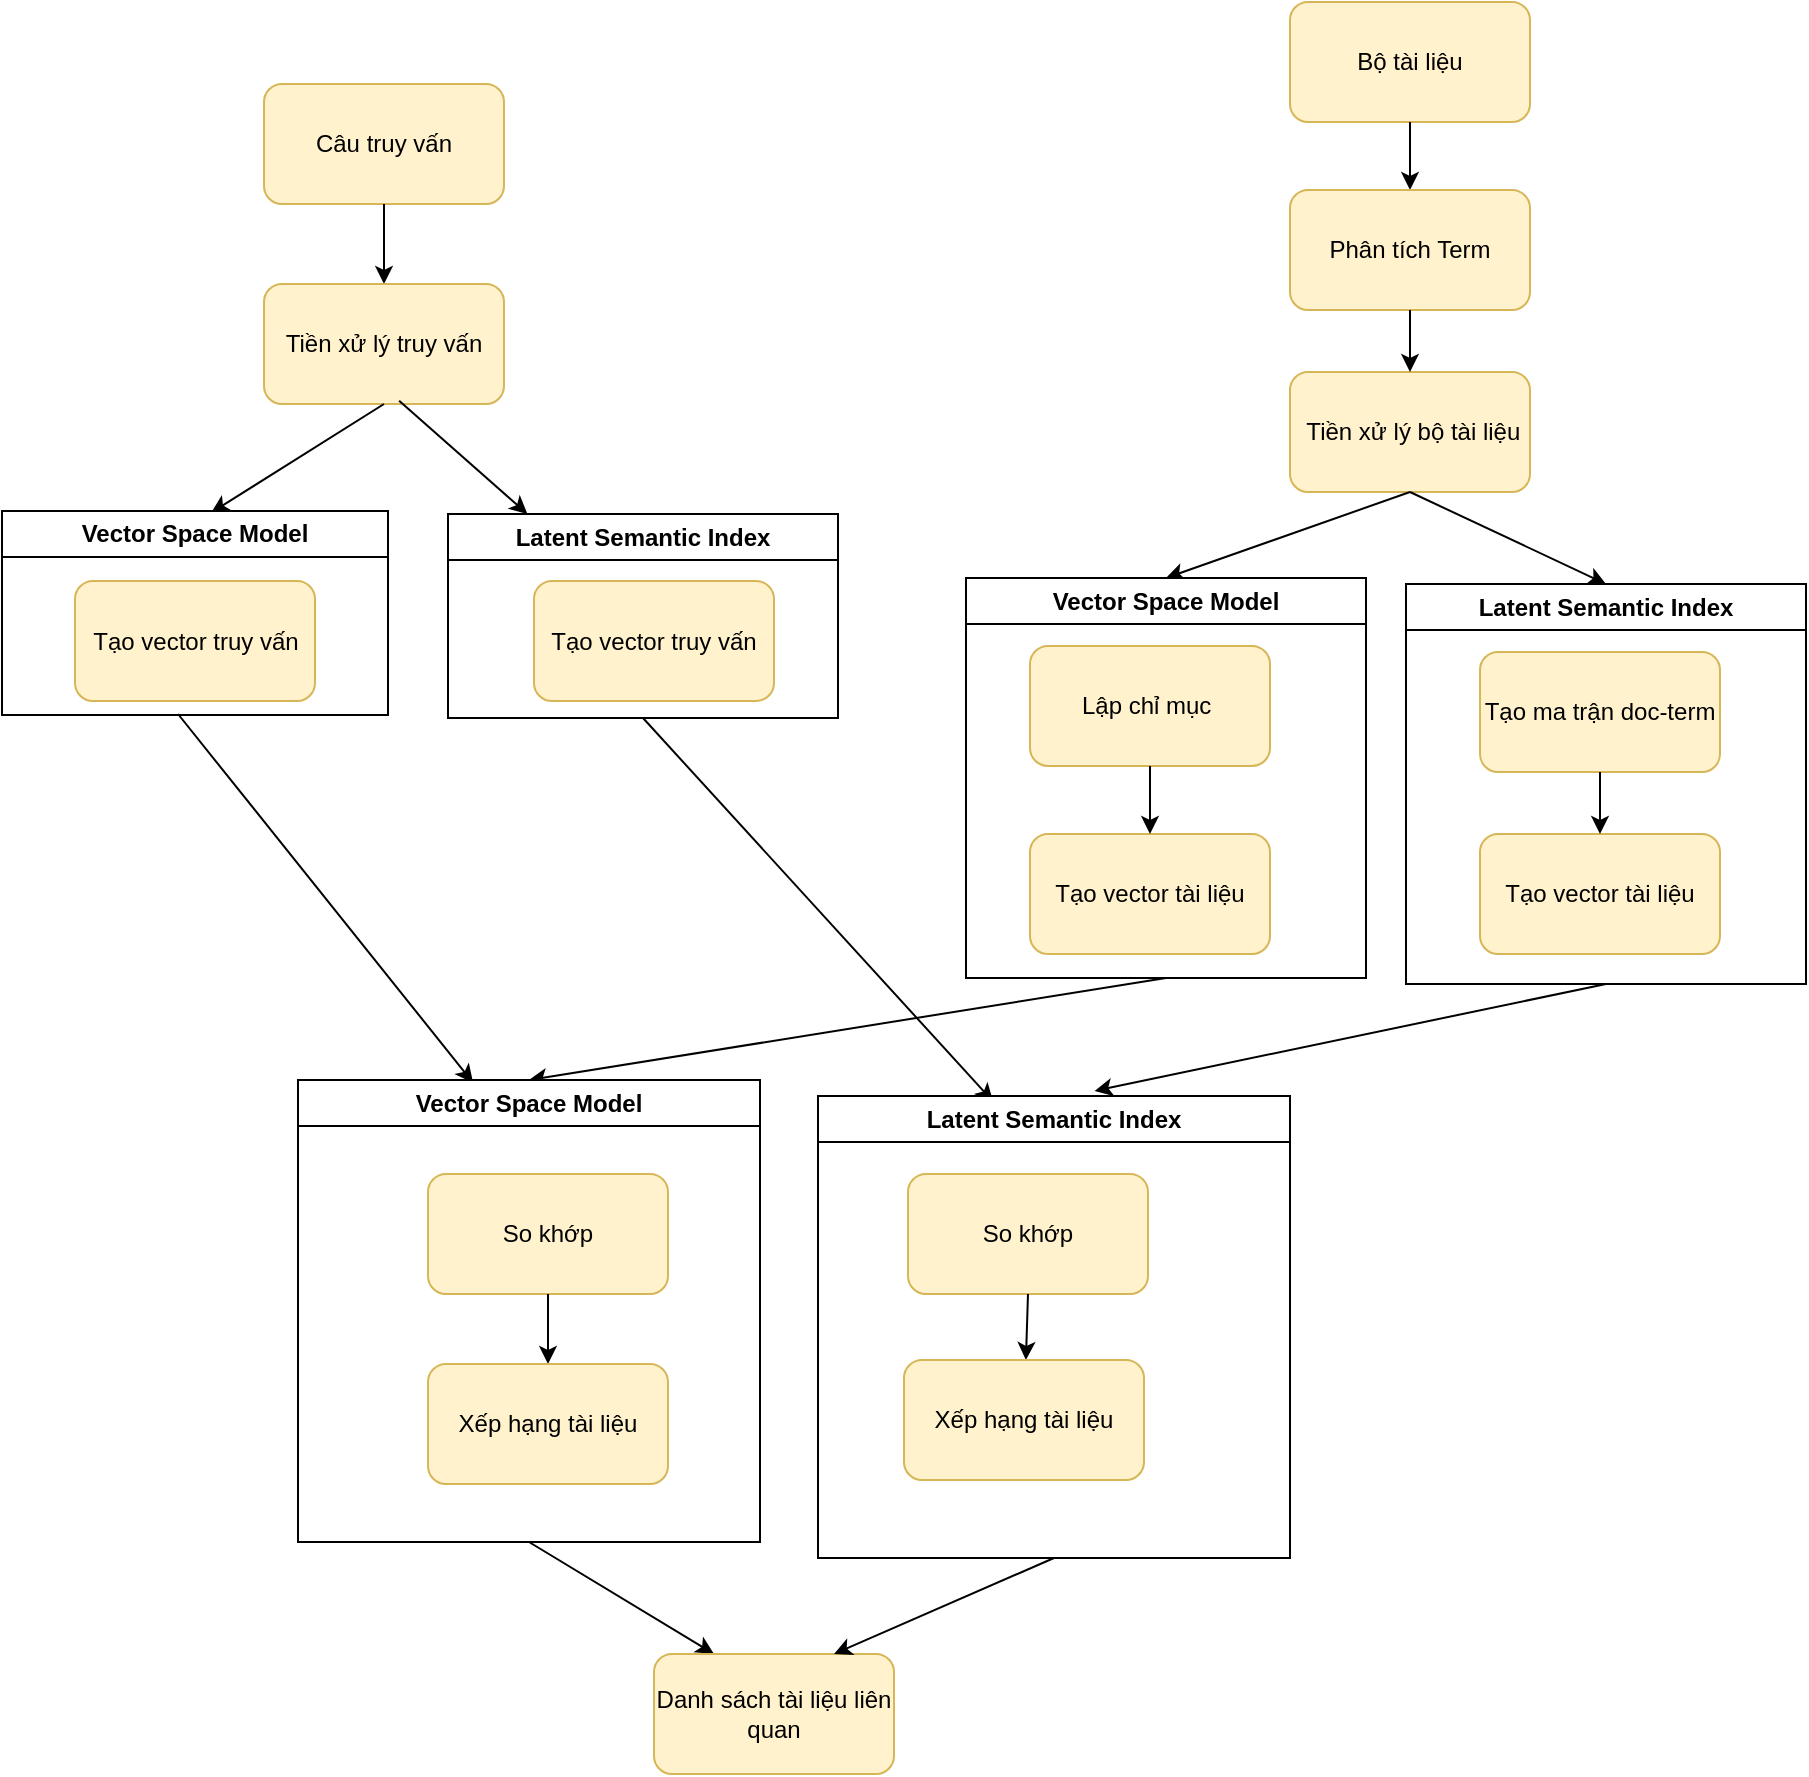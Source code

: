 <mxfile>
    <diagram id="URvSsZsfu4Cq1-paWWU2" name="Trang-1">
        <mxGraphModel dx="838" dy="550" grid="0" gridSize="10" guides="1" tooltips="1" connect="1" arrows="1" fold="1" page="1" pageScale="1" pageWidth="850" pageHeight="1100" background="none" math="0" shadow="0">
            <root>
                <mxCell id="0"/>
                <mxCell id="1" parent="0"/>
                <mxCell id="2" value="&lt;font style=&quot;&quot; color=&quot;#000000&quot;&gt;Câu truy vấn&lt;/font&gt;" style="rounded=1;whiteSpace=wrap;html=1;fillColor=#fff2cc;strokeColor=#d6b656;" vertex="1" parent="1">
                    <mxGeometry x="180" y="161" width="120" height="60" as="geometry"/>
                </mxCell>
                <mxCell id="3" value="" style="endArrow=classic;html=1;rounded=0;exitX=0.5;exitY=1;exitDx=0;exitDy=0;" edge="1" parent="1" source="2" target="4">
                    <mxGeometry width="50" height="50" relative="1" as="geometry">
                        <mxPoint x="511" y="311" as="sourcePoint"/>
                        <mxPoint x="244" y="252" as="targetPoint"/>
                    </mxGeometry>
                </mxCell>
                <mxCell id="4" value="&lt;font color=&quot;#000000&quot;&gt;Tiền xử lý truy vấn&lt;/font&gt;" style="rounded=1;whiteSpace=wrap;html=1;fillColor=#fff2cc;strokeColor=#d6b656;" vertex="1" parent="1">
                    <mxGeometry x="180" y="261" width="120" height="60" as="geometry"/>
                </mxCell>
                <mxCell id="5" value="&lt;font color=&quot;#000000&quot;&gt;Bộ tài liệu&lt;/font&gt;" style="rounded=1;whiteSpace=wrap;html=1;fillColor=#fff2cc;strokeColor=#d6b656;" vertex="1" parent="1">
                    <mxGeometry x="693" y="120" width="120" height="60" as="geometry"/>
                </mxCell>
                <mxCell id="6" value="" style="endArrow=classic;html=1;rounded=0;exitX=0.5;exitY=1;exitDx=0;exitDy=0;entryX=0.5;entryY=0;entryDx=0;entryDy=0;" edge="1" parent="1" source="5" target="19">
                    <mxGeometry width="50" height="50" relative="1" as="geometry">
                        <mxPoint x="511" y="311" as="sourcePoint"/>
                        <mxPoint x="672" y="229" as="targetPoint"/>
                    </mxGeometry>
                </mxCell>
                <mxCell id="7" value="&lt;font color=&quot;#000000&quot;&gt;&amp;nbsp;Tiền xử lý bộ tài liệu&lt;/font&gt;" style="rounded=1;whiteSpace=wrap;html=1;fillColor=#fff2cc;strokeColor=#d6b656;" vertex="1" parent="1">
                    <mxGeometry x="693" y="305" width="120" height="60" as="geometry"/>
                </mxCell>
                <mxCell id="8" value="" style="endArrow=classic;html=1;rounded=0;exitX=0.5;exitY=1;exitDx=0;exitDy=0;entryX=0.5;entryY=0;entryDx=0;entryDy=0;" edge="1" parent="1" source="7" target="9">
                    <mxGeometry width="50" height="50" relative="1" as="geometry">
                        <mxPoint x="511" y="311" as="sourcePoint"/>
                        <mxPoint x="753" y="338" as="targetPoint"/>
                    </mxGeometry>
                </mxCell>
                <mxCell id="9" value="Vector Space Model" style="swimlane;whiteSpace=wrap;html=1;" vertex="1" parent="1">
                    <mxGeometry x="531" y="408" width="200" height="200" as="geometry"/>
                </mxCell>
                <mxCell id="10" value="&lt;font color=&quot;#000000&quot;&gt;Lập chỉ mục&amp;nbsp;&lt;/font&gt;" style="rounded=1;whiteSpace=wrap;html=1;fillColor=#fff2cc;strokeColor=#d6b656;" vertex="1" parent="9">
                    <mxGeometry x="32" y="34" width="120" height="60" as="geometry"/>
                </mxCell>
                <mxCell id="11" value="&lt;font color=&quot;#000000&quot;&gt;Tạo vector tài liệu&lt;/font&gt;" style="rounded=1;whiteSpace=wrap;html=1;fillColor=#fff2cc;strokeColor=#d6b656;" vertex="1" parent="9">
                    <mxGeometry x="32" y="128" width="120" height="60" as="geometry"/>
                </mxCell>
                <mxCell id="12" value="" style="endArrow=classic;html=1;rounded=0;exitX=0.5;exitY=1;exitDx=0;exitDy=0;" edge="1" parent="9" source="10" target="11">
                    <mxGeometry width="50" height="50" relative="1" as="geometry">
                        <mxPoint x="8" y="173" as="sourcePoint"/>
                        <mxPoint x="92" y="134" as="targetPoint"/>
                    </mxGeometry>
                </mxCell>
                <mxCell id="13" value="Latent Semantic Index" style="swimlane;whiteSpace=wrap;html=1;" vertex="1" parent="1">
                    <mxGeometry x="751" y="411" width="200" height="200" as="geometry"/>
                </mxCell>
                <mxCell id="14" value="&lt;font color=&quot;#000000&quot;&gt;Tạo ma trận doc-term&lt;/font&gt;" style="rounded=1;whiteSpace=wrap;html=1;fillColor=#fff2cc;strokeColor=#d6b656;" vertex="1" parent="13">
                    <mxGeometry x="37" y="34" width="120" height="60" as="geometry"/>
                </mxCell>
                <mxCell id="15" value="&lt;font color=&quot;#000000&quot;&gt;Tạo vector tài liệu&lt;/font&gt;" style="rounded=1;whiteSpace=wrap;html=1;fillColor=#fff2cc;strokeColor=#d6b656;" vertex="1" parent="13">
                    <mxGeometry x="37" y="125" width="120" height="60" as="geometry"/>
                </mxCell>
                <mxCell id="16" value="" style="endArrow=classic;html=1;rounded=0;exitX=0.5;exitY=1;exitDx=0;exitDy=0;" edge="1" parent="13" source="14" target="15">
                    <mxGeometry width="50" height="50" relative="1" as="geometry">
                        <mxPoint x="-247" y="-27" as="sourcePoint"/>
                        <mxPoint x="97" y="126" as="targetPoint"/>
                    </mxGeometry>
                </mxCell>
                <mxCell id="17" value="" style="endArrow=classic;html=1;rounded=0;exitX=0.5;exitY=1;exitDx=0;exitDy=0;entryX=0.5;entryY=0;entryDx=0;entryDy=0;" edge="1" parent="1" source="7" target="13">
                    <mxGeometry width="50" height="50" relative="1" as="geometry">
                        <mxPoint x="511" y="511" as="sourcePoint"/>
                        <mxPoint x="871" y="423" as="targetPoint"/>
                    </mxGeometry>
                </mxCell>
                <mxCell id="18" value="" style="endArrow=classic;html=1;rounded=0;exitX=0.5;exitY=1;exitDx=0;exitDy=0;entryX=0.542;entryY=0.008;entryDx=0;entryDy=0;entryPerimeter=0;" edge="1" parent="1" source="4" target="21">
                    <mxGeometry width="50" height="50" relative="1" as="geometry">
                        <mxPoint x="247" y="382" as="sourcePoint"/>
                        <mxPoint x="242" y="373" as="targetPoint"/>
                    </mxGeometry>
                </mxCell>
                <mxCell id="19" value="&lt;font color=&quot;#000000&quot;&gt;Phân tích Term&lt;/font&gt;" style="rounded=1;whiteSpace=wrap;html=1;fillColor=#fff2cc;strokeColor=#d6b656;" vertex="1" parent="1">
                    <mxGeometry x="693" y="214" width="120" height="60" as="geometry"/>
                </mxCell>
                <mxCell id="20" value="" style="endArrow=classic;html=1;rounded=0;exitX=0.5;exitY=1;exitDx=0;exitDy=0;" edge="1" parent="1" source="19" target="7">
                    <mxGeometry width="50" height="50" relative="1" as="geometry">
                        <mxPoint x="511" y="511" as="sourcePoint"/>
                        <mxPoint x="561" y="461" as="targetPoint"/>
                    </mxGeometry>
                </mxCell>
                <mxCell id="21" value="Vector Space Model" style="swimlane;whiteSpace=wrap;html=1;" vertex="1" parent="1">
                    <mxGeometry x="49" y="374.5" width="193" height="102" as="geometry"/>
                </mxCell>
                <mxCell id="22" value="&lt;font color=&quot;#000000&quot;&gt;Tạo vector truy vấn&lt;/font&gt;" style="rounded=1;whiteSpace=wrap;html=1;fillColor=#fff2cc;strokeColor=#d6b656;" vertex="1" parent="21">
                    <mxGeometry x="36.5" y="35" width="120" height="60" as="geometry"/>
                </mxCell>
                <mxCell id="23" value="" style="endArrow=classic;html=1;rounded=0;exitX=0.563;exitY=0.973;exitDx=0;exitDy=0;exitPerimeter=0;" edge="1" parent="1" source="4" target="24">
                    <mxGeometry width="50" height="50" relative="1" as="geometry">
                        <mxPoint x="511" y="511" as="sourcePoint"/>
                        <mxPoint x="342" y="382" as="targetPoint"/>
                    </mxGeometry>
                </mxCell>
                <mxCell id="24" value="Latent Semantic Index" style="swimlane;whiteSpace=wrap;html=1;" vertex="1" parent="1">
                    <mxGeometry x="272" y="376" width="195" height="102" as="geometry"/>
                </mxCell>
                <mxCell id="25" value="&lt;font color=&quot;#000000&quot;&gt;Tạo vector truy vấn&lt;/font&gt;" style="rounded=1;whiteSpace=wrap;html=1;fillColor=#fff2cc;strokeColor=#d6b656;" vertex="1" parent="24">
                    <mxGeometry x="43" y="33.5" width="120" height="60" as="geometry"/>
                </mxCell>
                <mxCell id="26" value="" style="endArrow=classic;html=1;rounded=0;entryX=0.379;entryY=0.006;entryDx=0;entryDy=0;entryPerimeter=0;" edge="1" parent="1" target="39">
                    <mxGeometry width="50" height="50" relative="1" as="geometry">
                        <mxPoint x="137" y="476" as="sourcePoint"/>
                        <mxPoint x="452" y="718" as="targetPoint"/>
                    </mxGeometry>
                </mxCell>
                <mxCell id="27" value="" style="endArrow=classic;html=1;rounded=0;entryX=0.5;entryY=0;entryDx=0;entryDy=0;exitX=0.5;exitY=1;exitDx=0;exitDy=0;" edge="1" parent="1" source="9" target="39">
                    <mxGeometry width="50" height="50" relative="1" as="geometry">
                        <mxPoint x="742" y="666" as="sourcePoint"/>
                        <mxPoint x="576" y="719" as="targetPoint"/>
                    </mxGeometry>
                </mxCell>
                <mxCell id="28" value="&lt;font color=&quot;#000000&quot;&gt;So khớp&lt;/font&gt;" style="rounded=1;whiteSpace=wrap;html=1;fillColor=#fff2cc;strokeColor=#d6b656;" vertex="1" parent="1">
                    <mxGeometry x="262" y="706" width="120" height="60" as="geometry"/>
                </mxCell>
                <mxCell id="29" value="" style="endArrow=classic;html=1;rounded=0;exitX=0.5;exitY=1;exitDx=0;exitDy=0;" edge="1" parent="1" source="28" target="30">
                    <mxGeometry width="50" height="50" relative="1" as="geometry">
                        <mxPoint x="511" y="711" as="sourcePoint"/>
                        <mxPoint x="471" y="799" as="targetPoint"/>
                    </mxGeometry>
                </mxCell>
                <mxCell id="30" value="&lt;font color=&quot;#000000&quot;&gt;Xếp hạng tài liệu&lt;/font&gt;" style="rounded=1;whiteSpace=wrap;html=1;fillColor=#fff2cc;strokeColor=#d6b656;" vertex="1" parent="1">
                    <mxGeometry x="262" y="801" width="120" height="60" as="geometry"/>
                </mxCell>
                <mxCell id="31" value="" style="endArrow=classic;html=1;rounded=0;exitX=0.5;exitY=1;exitDx=0;exitDy=0;entryX=0.25;entryY=0;entryDx=0;entryDy=0;" edge="1" parent="1" source="39" target="32">
                    <mxGeometry width="50" height="50" relative="1" as="geometry">
                        <mxPoint x="511" y="911" as="sourcePoint"/>
                        <mxPoint x="462" y="895" as="targetPoint"/>
                    </mxGeometry>
                </mxCell>
                <mxCell id="32" value="&lt;font color=&quot;#000000&quot;&gt;Danh sách tài liệu liên quan&lt;/font&gt;" style="rounded=1;whiteSpace=wrap;html=1;fillColor=#fff2cc;strokeColor=#d6b656;" vertex="1" parent="1">
                    <mxGeometry x="375" y="946" width="120" height="60" as="geometry"/>
                </mxCell>
                <mxCell id="33" value="" style="endArrow=classic;html=1;rounded=0;exitX=0.5;exitY=1;exitDx=0;exitDy=0;entryX=0.371;entryY=0.012;entryDx=0;entryDy=0;entryPerimeter=0;" edge="1" parent="1" source="24" target="40">
                    <mxGeometry width="50" height="50" relative="1" as="geometry">
                        <mxPoint x="518" y="658" as="sourcePoint"/>
                        <mxPoint x="627" y="715" as="targetPoint"/>
                    </mxGeometry>
                </mxCell>
                <mxCell id="34" value="&lt;font color=&quot;#000000&quot;&gt;So khớp&lt;/font&gt;" style="rounded=1;whiteSpace=wrap;html=1;fillColor=#fff2cc;strokeColor=#d6b656;" vertex="1" parent="1">
                    <mxGeometry x="502" y="706" width="120" height="60" as="geometry"/>
                </mxCell>
                <mxCell id="35" value="" style="endArrow=classic;html=1;rounded=0;entryX=0.586;entryY=-0.011;entryDx=0;entryDy=0;exitX=0.5;exitY=1;exitDx=0;exitDy=0;entryPerimeter=0;" edge="1" parent="1" source="13" target="40">
                    <mxGeometry width="50" height="50" relative="1" as="geometry">
                        <mxPoint x="518" y="658" as="sourcePoint"/>
                        <mxPoint x="568" y="608" as="targetPoint"/>
                    </mxGeometry>
                </mxCell>
                <mxCell id="36" value="" style="endArrow=classic;html=1;rounded=0;exitX=0.5;exitY=1;exitDx=0;exitDy=0;" edge="1" parent="1" source="34" target="37">
                    <mxGeometry width="50" height="50" relative="1" as="geometry">
                        <mxPoint x="518" y="869" as="sourcePoint"/>
                        <mxPoint x="552" y="816" as="targetPoint"/>
                    </mxGeometry>
                </mxCell>
                <mxCell id="37" value="&lt;font color=&quot;#000000&quot;&gt;Xếp hạng tài liệu&lt;/font&gt;" style="rounded=1;whiteSpace=wrap;html=1;fillColor=#fff2cc;strokeColor=#d6b656;" vertex="1" parent="1">
                    <mxGeometry x="500" y="799" width="120" height="60" as="geometry"/>
                </mxCell>
                <mxCell id="38" value="" style="endArrow=classic;html=1;rounded=0;exitX=0.5;exitY=1;exitDx=0;exitDy=0;entryX=0.75;entryY=0;entryDx=0;entryDy=0;" edge="1" parent="1" source="40" target="32">
                    <mxGeometry width="50" height="50" relative="1" as="geometry">
                        <mxPoint x="518" y="869" as="sourcePoint"/>
                        <mxPoint x="568" y="819" as="targetPoint"/>
                    </mxGeometry>
                </mxCell>
                <mxCell id="39" value="Vector Space Model" style="swimlane;whiteSpace=wrap;html=1;" vertex="1" parent="1">
                    <mxGeometry x="197" y="659" width="231" height="231" as="geometry"/>
                </mxCell>
                <mxCell id="40" value="Latent Semantic Index" style="swimlane;whiteSpace=wrap;html=1;" vertex="1" parent="1">
                    <mxGeometry x="457" y="667" width="236" height="231" as="geometry"/>
                </mxCell>
            </root>
        </mxGraphModel>
    </diagram>
</mxfile>